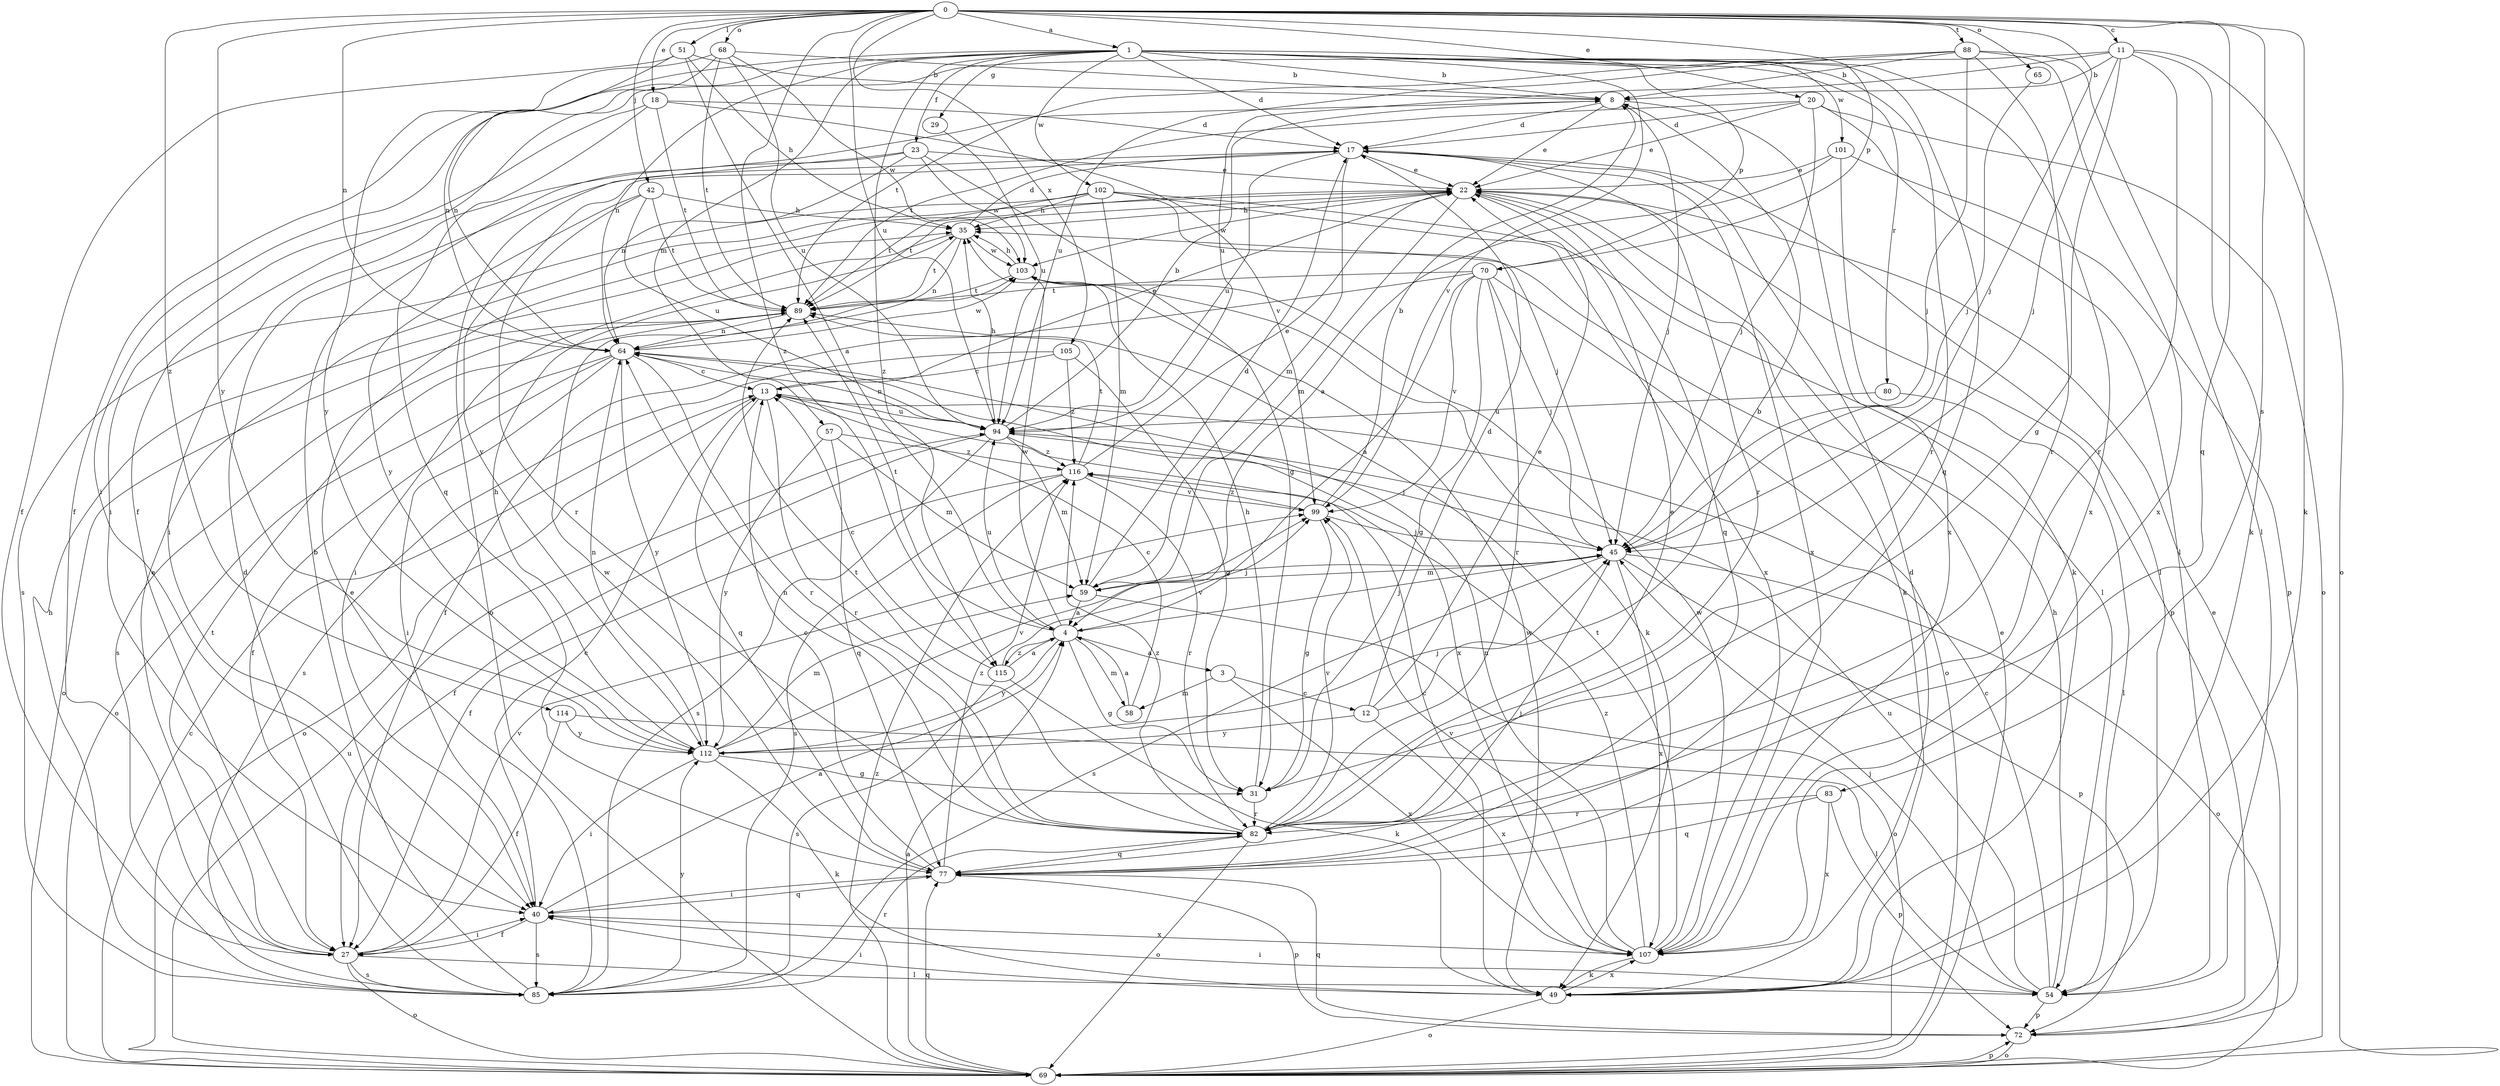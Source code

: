 strict digraph  {
0;
1;
3;
4;
8;
11;
12;
13;
17;
18;
20;
22;
23;
27;
29;
31;
35;
40;
42;
45;
49;
51;
54;
57;
58;
59;
64;
65;
68;
69;
70;
72;
77;
80;
82;
83;
85;
88;
89;
94;
99;
101;
102;
103;
105;
107;
112;
114;
115;
116;
0 -> 1  [label=a];
0 -> 11  [label=c];
0 -> 18  [label=e];
0 -> 20  [label=e];
0 -> 42  [label=j];
0 -> 45  [label=j];
0 -> 49  [label=k];
0 -> 51  [label=l];
0 -> 64  [label=n];
0 -> 65  [label=o];
0 -> 68  [label=o];
0 -> 70  [label=p];
0 -> 77  [label=q];
0 -> 83  [label=s];
0 -> 88  [label=t];
0 -> 94  [label=u];
0 -> 105  [label=x];
0 -> 112  [label=y];
0 -> 114  [label=z];
0 -> 115  [label=z];
1 -> 8  [label=b];
1 -> 17  [label=d];
1 -> 23  [label=f];
1 -> 27  [label=f];
1 -> 29  [label=g];
1 -> 40  [label=i];
1 -> 57  [label=m];
1 -> 64  [label=n];
1 -> 70  [label=p];
1 -> 77  [label=q];
1 -> 80  [label=r];
1 -> 82  [label=r];
1 -> 99  [label=v];
1 -> 101  [label=w];
1 -> 102  [label=w];
1 -> 107  [label=x];
1 -> 115  [label=z];
3 -> 12  [label=c];
3 -> 58  [label=m];
3 -> 107  [label=x];
4 -> 3  [label=a];
4 -> 31  [label=g];
4 -> 45  [label=j];
4 -> 58  [label=m];
4 -> 89  [label=t];
4 -> 94  [label=u];
4 -> 103  [label=w];
4 -> 112  [label=y];
4 -> 115  [label=z];
8 -> 17  [label=d];
8 -> 22  [label=e];
8 -> 45  [label=j];
8 -> 107  [label=x];
11 -> 8  [label=b];
11 -> 27  [label=f];
11 -> 31  [label=g];
11 -> 45  [label=j];
11 -> 49  [label=k];
11 -> 69  [label=o];
11 -> 82  [label=r];
11 -> 94  [label=u];
12 -> 8  [label=b];
12 -> 17  [label=d];
12 -> 22  [label=e];
12 -> 107  [label=x];
12 -> 112  [label=y];
13 -> 22  [label=e];
13 -> 69  [label=o];
13 -> 77  [label=q];
13 -> 82  [label=r];
13 -> 94  [label=u];
17 -> 22  [label=e];
17 -> 54  [label=l];
17 -> 59  [label=m];
17 -> 82  [label=r];
17 -> 94  [label=u];
17 -> 107  [label=x];
17 -> 112  [label=y];
18 -> 17  [label=d];
18 -> 40  [label=i];
18 -> 77  [label=q];
18 -> 89  [label=t];
18 -> 99  [label=v];
20 -> 17  [label=d];
20 -> 22  [label=e];
20 -> 45  [label=j];
20 -> 54  [label=l];
20 -> 69  [label=o];
20 -> 89  [label=t];
22 -> 35  [label=h];
22 -> 49  [label=k];
22 -> 59  [label=m];
22 -> 72  [label=p];
22 -> 77  [label=q];
22 -> 89  [label=t];
22 -> 103  [label=w];
23 -> 22  [label=e];
23 -> 31  [label=g];
23 -> 40  [label=i];
23 -> 64  [label=n];
23 -> 69  [label=o];
23 -> 103  [label=w];
27 -> 22  [label=e];
27 -> 40  [label=i];
27 -> 54  [label=l];
27 -> 69  [label=o];
27 -> 85  [label=s];
27 -> 89  [label=t];
27 -> 99  [label=v];
29 -> 94  [label=u];
31 -> 35  [label=h];
31 -> 82  [label=r];
35 -> 17  [label=d];
35 -> 40  [label=i];
35 -> 64  [label=n];
35 -> 89  [label=t];
35 -> 103  [label=w];
40 -> 4  [label=a];
40 -> 13  [label=c];
40 -> 27  [label=f];
40 -> 77  [label=q];
40 -> 85  [label=s];
40 -> 107  [label=x];
42 -> 35  [label=h];
42 -> 82  [label=r];
42 -> 89  [label=t];
42 -> 94  [label=u];
42 -> 112  [label=y];
45 -> 59  [label=m];
45 -> 69  [label=o];
45 -> 72  [label=p];
45 -> 85  [label=s];
45 -> 107  [label=x];
49 -> 13  [label=c];
49 -> 17  [label=d];
49 -> 40  [label=i];
49 -> 69  [label=o];
49 -> 103  [label=w];
49 -> 107  [label=x];
51 -> 4  [label=a];
51 -> 8  [label=b];
51 -> 27  [label=f];
51 -> 35  [label=h];
51 -> 64  [label=n];
54 -> 13  [label=c];
54 -> 35  [label=h];
54 -> 40  [label=i];
54 -> 45  [label=j];
54 -> 72  [label=p];
54 -> 94  [label=u];
57 -> 59  [label=m];
57 -> 77  [label=q];
57 -> 112  [label=y];
57 -> 116  [label=z];
58 -> 4  [label=a];
58 -> 13  [label=c];
59 -> 4  [label=a];
59 -> 17  [label=d];
59 -> 45  [label=j];
59 -> 69  [label=o];
64 -> 13  [label=c];
64 -> 27  [label=f];
64 -> 40  [label=i];
64 -> 69  [label=o];
64 -> 82  [label=r];
64 -> 103  [label=w];
64 -> 107  [label=x];
64 -> 112  [label=y];
65 -> 45  [label=j];
68 -> 8  [label=b];
68 -> 64  [label=n];
68 -> 89  [label=t];
68 -> 94  [label=u];
68 -> 103  [label=w];
68 -> 112  [label=y];
69 -> 4  [label=a];
69 -> 13  [label=c];
69 -> 22  [label=e];
69 -> 72  [label=p];
69 -> 77  [label=q];
69 -> 94  [label=u];
69 -> 116  [label=z];
70 -> 4  [label=a];
70 -> 27  [label=f];
70 -> 31  [label=g];
70 -> 45  [label=j];
70 -> 69  [label=o];
70 -> 82  [label=r];
70 -> 89  [label=t];
70 -> 99  [label=v];
72 -> 22  [label=e];
72 -> 69  [label=o];
72 -> 77  [label=q];
77 -> 13  [label=c];
77 -> 40  [label=i];
77 -> 45  [label=j];
77 -> 72  [label=p];
77 -> 103  [label=w];
77 -> 116  [label=z];
80 -> 54  [label=l];
80 -> 94  [label=u];
82 -> 22  [label=e];
82 -> 64  [label=n];
82 -> 69  [label=o];
82 -> 77  [label=q];
82 -> 89  [label=t];
82 -> 99  [label=v];
82 -> 116  [label=z];
83 -> 72  [label=p];
83 -> 77  [label=q];
83 -> 82  [label=r];
83 -> 107  [label=x];
85 -> 8  [label=b];
85 -> 17  [label=d];
85 -> 22  [label=e];
85 -> 35  [label=h];
85 -> 82  [label=r];
85 -> 112  [label=y];
88 -> 8  [label=b];
88 -> 45  [label=j];
88 -> 54  [label=l];
88 -> 82  [label=r];
88 -> 89  [label=t];
88 -> 94  [label=u];
88 -> 107  [label=x];
89 -> 64  [label=n];
89 -> 69  [label=o];
89 -> 85  [label=s];
94 -> 8  [label=b];
94 -> 27  [label=f];
94 -> 35  [label=h];
94 -> 45  [label=j];
94 -> 59  [label=m];
94 -> 64  [label=n];
94 -> 85  [label=s];
94 -> 116  [label=z];
99 -> 8  [label=b];
99 -> 31  [label=g];
99 -> 45  [label=j];
99 -> 116  [label=z];
101 -> 4  [label=a];
101 -> 22  [label=e];
101 -> 49  [label=k];
101 -> 72  [label=p];
102 -> 35  [label=h];
102 -> 45  [label=j];
102 -> 54  [label=l];
102 -> 59  [label=m];
102 -> 85  [label=s];
102 -> 89  [label=t];
102 -> 107  [label=x];
103 -> 35  [label=h];
103 -> 49  [label=k];
103 -> 89  [label=t];
105 -> 13  [label=c];
105 -> 31  [label=g];
105 -> 85  [label=s];
105 -> 116  [label=z];
107 -> 49  [label=k];
107 -> 64  [label=n];
107 -> 89  [label=t];
107 -> 99  [label=v];
107 -> 103  [label=w];
107 -> 116  [label=z];
112 -> 31  [label=g];
112 -> 35  [label=h];
112 -> 40  [label=i];
112 -> 45  [label=j];
112 -> 49  [label=k];
112 -> 59  [label=m];
112 -> 64  [label=n];
112 -> 99  [label=v];
114 -> 27  [label=f];
114 -> 54  [label=l];
114 -> 112  [label=y];
115 -> 4  [label=a];
115 -> 13  [label=c];
115 -> 49  [label=k];
115 -> 85  [label=s];
115 -> 99  [label=v];
116 -> 22  [label=e];
116 -> 27  [label=f];
116 -> 82  [label=r];
116 -> 85  [label=s];
116 -> 89  [label=t];
116 -> 99  [label=v];
}
